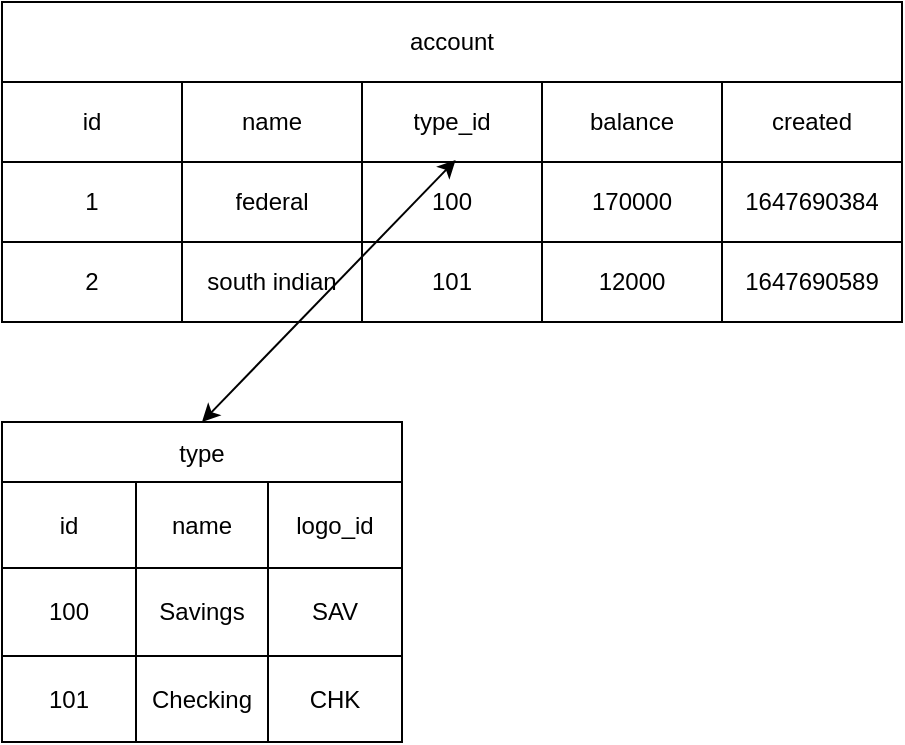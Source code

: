 <mxfile>
    <diagram id="-DG-geGlwMjXEeJ0QbCG" name="Page-1">
        <mxGraphModel dx="1103" dy="782" grid="1" gridSize="10" guides="1" tooltips="1" connect="1" arrows="1" fold="1" page="1" pageScale="1" pageWidth="850" pageHeight="1100" math="0" shadow="0">
            <root>
                <mxCell id="0"/>
                <mxCell id="1" parent="0"/>
                <mxCell id="_dHpeF81XEZjoDz7rJlP-1" value="" style="shape=table;startSize=0;container=1;collapsible=0;childLayout=tableLayout;" parent="1" vertex="1">
                    <mxGeometry x="40" y="120" width="450" height="160" as="geometry"/>
                </mxCell>
                <mxCell id="_dHpeF81XEZjoDz7rJlP-2" style="shape=tableRow;horizontal=0;startSize=0;swimlaneHead=0;swimlaneBody=0;top=0;left=0;bottom=0;right=0;collapsible=0;dropTarget=0;fillColor=none;points=[[0,0.5],[1,0.5]];portConstraint=eastwest;" parent="_dHpeF81XEZjoDz7rJlP-1" vertex="1">
                    <mxGeometry width="450" height="40" as="geometry"/>
                </mxCell>
                <mxCell id="_dHpeF81XEZjoDz7rJlP-3" value="account" style="shape=partialRectangle;html=1;whiteSpace=wrap;connectable=0;overflow=hidden;fillColor=none;top=0;left=0;bottom=0;right=0;pointerEvents=1;rowspan=1;colspan=5;" parent="_dHpeF81XEZjoDz7rJlP-2" vertex="1">
                    <mxGeometry width="450" height="40" as="geometry">
                        <mxRectangle width="90" height="40" as="alternateBounds"/>
                    </mxGeometry>
                </mxCell>
                <mxCell id="_dHpeF81XEZjoDz7rJlP-4" style="shape=partialRectangle;html=1;whiteSpace=wrap;connectable=0;overflow=hidden;fillColor=none;top=0;left=0;bottom=0;right=0;pointerEvents=1;" parent="_dHpeF81XEZjoDz7rJlP-2" vertex="1" visible="0">
                    <mxGeometry x="90" width="90" height="40" as="geometry">
                        <mxRectangle width="90" height="40" as="alternateBounds"/>
                    </mxGeometry>
                </mxCell>
                <mxCell id="_dHpeF81XEZjoDz7rJlP-5" style="shape=partialRectangle;html=1;whiteSpace=wrap;connectable=0;overflow=hidden;fillColor=none;top=0;left=0;bottom=0;right=0;pointerEvents=1;" parent="_dHpeF81XEZjoDz7rJlP-2" vertex="1" visible="0">
                    <mxGeometry x="180" width="90" height="40" as="geometry">
                        <mxRectangle width="90" height="40" as="alternateBounds"/>
                    </mxGeometry>
                </mxCell>
                <mxCell id="_dHpeF81XEZjoDz7rJlP-6" style="shape=partialRectangle;html=1;whiteSpace=wrap;connectable=0;overflow=hidden;fillColor=none;top=0;left=0;bottom=0;right=0;pointerEvents=1;" parent="_dHpeF81XEZjoDz7rJlP-2" vertex="1" visible="0">
                    <mxGeometry x="270" width="90" height="40" as="geometry">
                        <mxRectangle width="90" height="40" as="alternateBounds"/>
                    </mxGeometry>
                </mxCell>
                <mxCell id="_dHpeF81XEZjoDz7rJlP-7" style="shape=partialRectangle;html=1;whiteSpace=wrap;connectable=0;overflow=hidden;fillColor=none;top=0;left=0;bottom=0;right=0;pointerEvents=1;" parent="_dHpeF81XEZjoDz7rJlP-2" vertex="1" visible="0">
                    <mxGeometry x="360" width="90" height="40" as="geometry">
                        <mxRectangle width="90" height="40" as="alternateBounds"/>
                    </mxGeometry>
                </mxCell>
                <mxCell id="_dHpeF81XEZjoDz7rJlP-8" value="" style="shape=tableRow;horizontal=0;startSize=0;swimlaneHead=0;swimlaneBody=0;top=0;left=0;bottom=0;right=0;collapsible=0;dropTarget=0;fillColor=none;points=[[0,0.5],[1,0.5]];portConstraint=eastwest;" parent="_dHpeF81XEZjoDz7rJlP-1" vertex="1">
                    <mxGeometry y="40" width="450" height="40" as="geometry"/>
                </mxCell>
                <mxCell id="_dHpeF81XEZjoDz7rJlP-9" value="id" style="shape=partialRectangle;html=1;whiteSpace=wrap;connectable=0;overflow=hidden;fillColor=none;top=0;left=0;bottom=0;right=0;pointerEvents=1;" parent="_dHpeF81XEZjoDz7rJlP-8" vertex="1">
                    <mxGeometry width="90" height="40" as="geometry">
                        <mxRectangle width="90" height="40" as="alternateBounds"/>
                    </mxGeometry>
                </mxCell>
                <mxCell id="_dHpeF81XEZjoDz7rJlP-10" value="name" style="shape=partialRectangle;html=1;whiteSpace=wrap;connectable=0;overflow=hidden;fillColor=none;top=0;left=0;bottom=0;right=0;pointerEvents=1;" parent="_dHpeF81XEZjoDz7rJlP-8" vertex="1">
                    <mxGeometry x="90" width="90" height="40" as="geometry">
                        <mxRectangle width="90" height="40" as="alternateBounds"/>
                    </mxGeometry>
                </mxCell>
                <mxCell id="_dHpeF81XEZjoDz7rJlP-11" value="type_id" style="shape=partialRectangle;html=1;whiteSpace=wrap;connectable=0;overflow=hidden;fillColor=none;top=0;left=0;bottom=0;right=0;pointerEvents=1;" parent="_dHpeF81XEZjoDz7rJlP-8" vertex="1">
                    <mxGeometry x="180" width="90" height="40" as="geometry">
                        <mxRectangle width="90" height="40" as="alternateBounds"/>
                    </mxGeometry>
                </mxCell>
                <mxCell id="_dHpeF81XEZjoDz7rJlP-12" value="balance" style="shape=partialRectangle;html=1;whiteSpace=wrap;connectable=0;overflow=hidden;fillColor=none;top=0;left=0;bottom=0;right=0;pointerEvents=1;" parent="_dHpeF81XEZjoDz7rJlP-8" vertex="1">
                    <mxGeometry x="270" width="90" height="40" as="geometry">
                        <mxRectangle width="90" height="40" as="alternateBounds"/>
                    </mxGeometry>
                </mxCell>
                <mxCell id="_dHpeF81XEZjoDz7rJlP-13" value="created" style="shape=partialRectangle;html=1;whiteSpace=wrap;connectable=0;overflow=hidden;fillColor=none;top=0;left=0;bottom=0;right=0;pointerEvents=1;" parent="_dHpeF81XEZjoDz7rJlP-8" vertex="1">
                    <mxGeometry x="360" width="90" height="40" as="geometry">
                        <mxRectangle width="90" height="40" as="alternateBounds"/>
                    </mxGeometry>
                </mxCell>
                <mxCell id="_dHpeF81XEZjoDz7rJlP-14" value="" style="shape=tableRow;horizontal=0;startSize=0;swimlaneHead=0;swimlaneBody=0;top=0;left=0;bottom=0;right=0;collapsible=0;dropTarget=0;fillColor=none;points=[[0,0.5],[1,0.5]];portConstraint=eastwest;" parent="_dHpeF81XEZjoDz7rJlP-1" vertex="1">
                    <mxGeometry y="80" width="450" height="40" as="geometry"/>
                </mxCell>
                <mxCell id="_dHpeF81XEZjoDz7rJlP-15" value="1" style="shape=partialRectangle;html=1;whiteSpace=wrap;connectable=0;overflow=hidden;fillColor=none;top=0;left=0;bottom=0;right=0;pointerEvents=1;" parent="_dHpeF81XEZjoDz7rJlP-14" vertex="1">
                    <mxGeometry width="90" height="40" as="geometry">
                        <mxRectangle width="90" height="40" as="alternateBounds"/>
                    </mxGeometry>
                </mxCell>
                <mxCell id="_dHpeF81XEZjoDz7rJlP-16" value="federal" style="shape=partialRectangle;html=1;whiteSpace=wrap;connectable=0;overflow=hidden;fillColor=none;top=0;left=0;bottom=0;right=0;pointerEvents=1;" parent="_dHpeF81XEZjoDz7rJlP-14" vertex="1">
                    <mxGeometry x="90" width="90" height="40" as="geometry">
                        <mxRectangle width="90" height="40" as="alternateBounds"/>
                    </mxGeometry>
                </mxCell>
                <mxCell id="_dHpeF81XEZjoDz7rJlP-17" value="100" style="shape=partialRectangle;html=1;whiteSpace=wrap;connectable=0;overflow=hidden;fillColor=none;top=0;left=0;bottom=0;right=0;pointerEvents=1;" parent="_dHpeF81XEZjoDz7rJlP-14" vertex="1">
                    <mxGeometry x="180" width="90" height="40" as="geometry">
                        <mxRectangle width="90" height="40" as="alternateBounds"/>
                    </mxGeometry>
                </mxCell>
                <mxCell id="_dHpeF81XEZjoDz7rJlP-18" value="170000" style="shape=partialRectangle;html=1;whiteSpace=wrap;connectable=0;overflow=hidden;fillColor=none;top=0;left=0;bottom=0;right=0;pointerEvents=1;" parent="_dHpeF81XEZjoDz7rJlP-14" vertex="1">
                    <mxGeometry x="270" width="90" height="40" as="geometry">
                        <mxRectangle width="90" height="40" as="alternateBounds"/>
                    </mxGeometry>
                </mxCell>
                <mxCell id="_dHpeF81XEZjoDz7rJlP-19" value="1647690384" style="shape=partialRectangle;html=1;whiteSpace=wrap;connectable=0;overflow=hidden;fillColor=none;top=0;left=0;bottom=0;right=0;pointerEvents=1;" parent="_dHpeF81XEZjoDz7rJlP-14" vertex="1">
                    <mxGeometry x="360" width="90" height="40" as="geometry">
                        <mxRectangle width="90" height="40" as="alternateBounds"/>
                    </mxGeometry>
                </mxCell>
                <mxCell id="_dHpeF81XEZjoDz7rJlP-20" style="shape=tableRow;horizontal=0;startSize=0;swimlaneHead=0;swimlaneBody=0;top=0;left=0;bottom=0;right=0;collapsible=0;dropTarget=0;fillColor=none;points=[[0,0.5],[1,0.5]];portConstraint=eastwest;" parent="_dHpeF81XEZjoDz7rJlP-1" vertex="1">
                    <mxGeometry y="120" width="450" height="40" as="geometry"/>
                </mxCell>
                <mxCell id="_dHpeF81XEZjoDz7rJlP-21" value="2" style="shape=partialRectangle;html=1;whiteSpace=wrap;connectable=0;overflow=hidden;fillColor=none;top=0;left=0;bottom=0;right=0;pointerEvents=1;" parent="_dHpeF81XEZjoDz7rJlP-20" vertex="1">
                    <mxGeometry width="90" height="40" as="geometry">
                        <mxRectangle width="90" height="40" as="alternateBounds"/>
                    </mxGeometry>
                </mxCell>
                <mxCell id="_dHpeF81XEZjoDz7rJlP-22" value="south indian" style="shape=partialRectangle;html=1;whiteSpace=wrap;connectable=0;overflow=hidden;fillColor=none;top=0;left=0;bottom=0;right=0;pointerEvents=1;" parent="_dHpeF81XEZjoDz7rJlP-20" vertex="1">
                    <mxGeometry x="90" width="90" height="40" as="geometry">
                        <mxRectangle width="90" height="40" as="alternateBounds"/>
                    </mxGeometry>
                </mxCell>
                <mxCell id="_dHpeF81XEZjoDz7rJlP-23" value="101" style="shape=partialRectangle;html=1;whiteSpace=wrap;connectable=0;overflow=hidden;fillColor=none;top=0;left=0;bottom=0;right=0;pointerEvents=1;" parent="_dHpeF81XEZjoDz7rJlP-20" vertex="1">
                    <mxGeometry x="180" width="90" height="40" as="geometry">
                        <mxRectangle width="90" height="40" as="alternateBounds"/>
                    </mxGeometry>
                </mxCell>
                <mxCell id="_dHpeF81XEZjoDz7rJlP-24" value="12000" style="shape=partialRectangle;html=1;whiteSpace=wrap;connectable=0;overflow=hidden;fillColor=none;top=0;left=0;bottom=0;right=0;pointerEvents=1;" parent="_dHpeF81XEZjoDz7rJlP-20" vertex="1">
                    <mxGeometry x="270" width="90" height="40" as="geometry">
                        <mxRectangle width="90" height="40" as="alternateBounds"/>
                    </mxGeometry>
                </mxCell>
                <mxCell id="_dHpeF81XEZjoDz7rJlP-25" value="1647690589" style="shape=partialRectangle;html=1;whiteSpace=wrap;connectable=0;overflow=hidden;fillColor=none;top=0;left=0;bottom=0;right=0;pointerEvents=1;" parent="_dHpeF81XEZjoDz7rJlP-20" vertex="1">
                    <mxGeometry x="360" width="90" height="40" as="geometry">
                        <mxRectangle width="90" height="40" as="alternateBounds"/>
                    </mxGeometry>
                </mxCell>
                <mxCell id="_dHpeF81XEZjoDz7rJlP-26" value="type" style="shape=table;startSize=30;container=1;collapsible=0;childLayout=tableLayout;" parent="1" vertex="1">
                    <mxGeometry x="40" y="330" width="200" height="160" as="geometry"/>
                </mxCell>
                <mxCell id="_dHpeF81XEZjoDz7rJlP-27" value="" style="shape=tableRow;horizontal=0;startSize=0;swimlaneHead=0;swimlaneBody=0;top=0;left=0;bottom=0;right=0;collapsible=0;dropTarget=0;fillColor=none;points=[[0,0.5],[1,0.5]];portConstraint=eastwest;" parent="_dHpeF81XEZjoDz7rJlP-26" vertex="1">
                    <mxGeometry y="30" width="200" height="43" as="geometry"/>
                </mxCell>
                <mxCell id="_dHpeF81XEZjoDz7rJlP-28" value="id" style="shape=partialRectangle;html=1;whiteSpace=wrap;connectable=0;overflow=hidden;fillColor=none;top=0;left=0;bottom=0;right=0;pointerEvents=1;" parent="_dHpeF81XEZjoDz7rJlP-27" vertex="1">
                    <mxGeometry width="67" height="43" as="geometry">
                        <mxRectangle width="67" height="43" as="alternateBounds"/>
                    </mxGeometry>
                </mxCell>
                <mxCell id="_dHpeF81XEZjoDz7rJlP-29" value="name" style="shape=partialRectangle;html=1;whiteSpace=wrap;connectable=0;overflow=hidden;fillColor=none;top=0;left=0;bottom=0;right=0;pointerEvents=1;" parent="_dHpeF81XEZjoDz7rJlP-27" vertex="1">
                    <mxGeometry x="67" width="66" height="43" as="geometry">
                        <mxRectangle width="66" height="43" as="alternateBounds"/>
                    </mxGeometry>
                </mxCell>
                <mxCell id="_dHpeF81XEZjoDz7rJlP-30" value="logo_id" style="shape=partialRectangle;html=1;whiteSpace=wrap;connectable=0;overflow=hidden;fillColor=none;top=0;left=0;bottom=0;right=0;pointerEvents=1;" parent="_dHpeF81XEZjoDz7rJlP-27" vertex="1">
                    <mxGeometry x="133" width="67" height="43" as="geometry">
                        <mxRectangle width="67" height="43" as="alternateBounds"/>
                    </mxGeometry>
                </mxCell>
                <mxCell id="_dHpeF81XEZjoDz7rJlP-31" value="" style="shape=tableRow;horizontal=0;startSize=0;swimlaneHead=0;swimlaneBody=0;top=0;left=0;bottom=0;right=0;collapsible=0;dropTarget=0;fillColor=none;points=[[0,0.5],[1,0.5]];portConstraint=eastwest;" parent="_dHpeF81XEZjoDz7rJlP-26" vertex="1">
                    <mxGeometry y="73" width="200" height="44" as="geometry"/>
                </mxCell>
                <mxCell id="_dHpeF81XEZjoDz7rJlP-32" value="100" style="shape=partialRectangle;html=1;whiteSpace=wrap;connectable=0;overflow=hidden;fillColor=none;top=0;left=0;bottom=0;right=0;pointerEvents=1;" parent="_dHpeF81XEZjoDz7rJlP-31" vertex="1">
                    <mxGeometry width="67" height="44" as="geometry">
                        <mxRectangle width="67" height="44" as="alternateBounds"/>
                    </mxGeometry>
                </mxCell>
                <mxCell id="_dHpeF81XEZjoDz7rJlP-33" value="Savings" style="shape=partialRectangle;html=1;whiteSpace=wrap;connectable=0;overflow=hidden;fillColor=none;top=0;left=0;bottom=0;right=0;pointerEvents=1;" parent="_dHpeF81XEZjoDz7rJlP-31" vertex="1">
                    <mxGeometry x="67" width="66" height="44" as="geometry">
                        <mxRectangle width="66" height="44" as="alternateBounds"/>
                    </mxGeometry>
                </mxCell>
                <mxCell id="_dHpeF81XEZjoDz7rJlP-34" value="SAV" style="shape=partialRectangle;html=1;whiteSpace=wrap;connectable=0;overflow=hidden;fillColor=none;top=0;left=0;bottom=0;right=0;pointerEvents=1;" parent="_dHpeF81XEZjoDz7rJlP-31" vertex="1">
                    <mxGeometry x="133" width="67" height="44" as="geometry">
                        <mxRectangle width="67" height="44" as="alternateBounds"/>
                    </mxGeometry>
                </mxCell>
                <mxCell id="_dHpeF81XEZjoDz7rJlP-35" value="" style="shape=tableRow;horizontal=0;startSize=0;swimlaneHead=0;swimlaneBody=0;top=0;left=0;bottom=0;right=0;collapsible=0;dropTarget=0;fillColor=none;points=[[0,0.5],[1,0.5]];portConstraint=eastwest;" parent="_dHpeF81XEZjoDz7rJlP-26" vertex="1">
                    <mxGeometry y="117" width="200" height="43" as="geometry"/>
                </mxCell>
                <mxCell id="_dHpeF81XEZjoDz7rJlP-36" value="101" style="shape=partialRectangle;html=1;whiteSpace=wrap;connectable=0;overflow=hidden;fillColor=none;top=0;left=0;bottom=0;right=0;pointerEvents=1;" parent="_dHpeF81XEZjoDz7rJlP-35" vertex="1">
                    <mxGeometry width="67" height="43" as="geometry">
                        <mxRectangle width="67" height="43" as="alternateBounds"/>
                    </mxGeometry>
                </mxCell>
                <mxCell id="_dHpeF81XEZjoDz7rJlP-37" value="Checking" style="shape=partialRectangle;html=1;whiteSpace=wrap;connectable=0;overflow=hidden;fillColor=none;top=0;left=0;bottom=0;right=0;pointerEvents=1;" parent="_dHpeF81XEZjoDz7rJlP-35" vertex="1">
                    <mxGeometry x="67" width="66" height="43" as="geometry">
                        <mxRectangle width="66" height="43" as="alternateBounds"/>
                    </mxGeometry>
                </mxCell>
                <mxCell id="_dHpeF81XEZjoDz7rJlP-38" value="CHK" style="shape=partialRectangle;html=1;whiteSpace=wrap;connectable=0;overflow=hidden;fillColor=none;top=0;left=0;bottom=0;right=0;pointerEvents=1;" parent="_dHpeF81XEZjoDz7rJlP-35" vertex="1">
                    <mxGeometry x="133" width="67" height="43" as="geometry">
                        <mxRectangle width="67" height="43" as="alternateBounds"/>
                    </mxGeometry>
                </mxCell>
                <mxCell id="_dHpeF81XEZjoDz7rJlP-39" value="" style="endArrow=classic;startArrow=classic;html=1;rounded=0;entryX=0.504;entryY=-0.025;entryDx=0;entryDy=0;entryPerimeter=0;exitX=0.5;exitY=0;exitDx=0;exitDy=0;" parent="1" source="_dHpeF81XEZjoDz7rJlP-26" target="_dHpeF81XEZjoDz7rJlP-14" edge="1">
                    <mxGeometry width="50" height="50" relative="1" as="geometry">
                        <mxPoint x="150" y="360" as="sourcePoint"/>
                        <mxPoint x="200" y="310" as="targetPoint"/>
                    </mxGeometry>
                </mxCell>
            </root>
        </mxGraphModel>
    </diagram>
</mxfile>